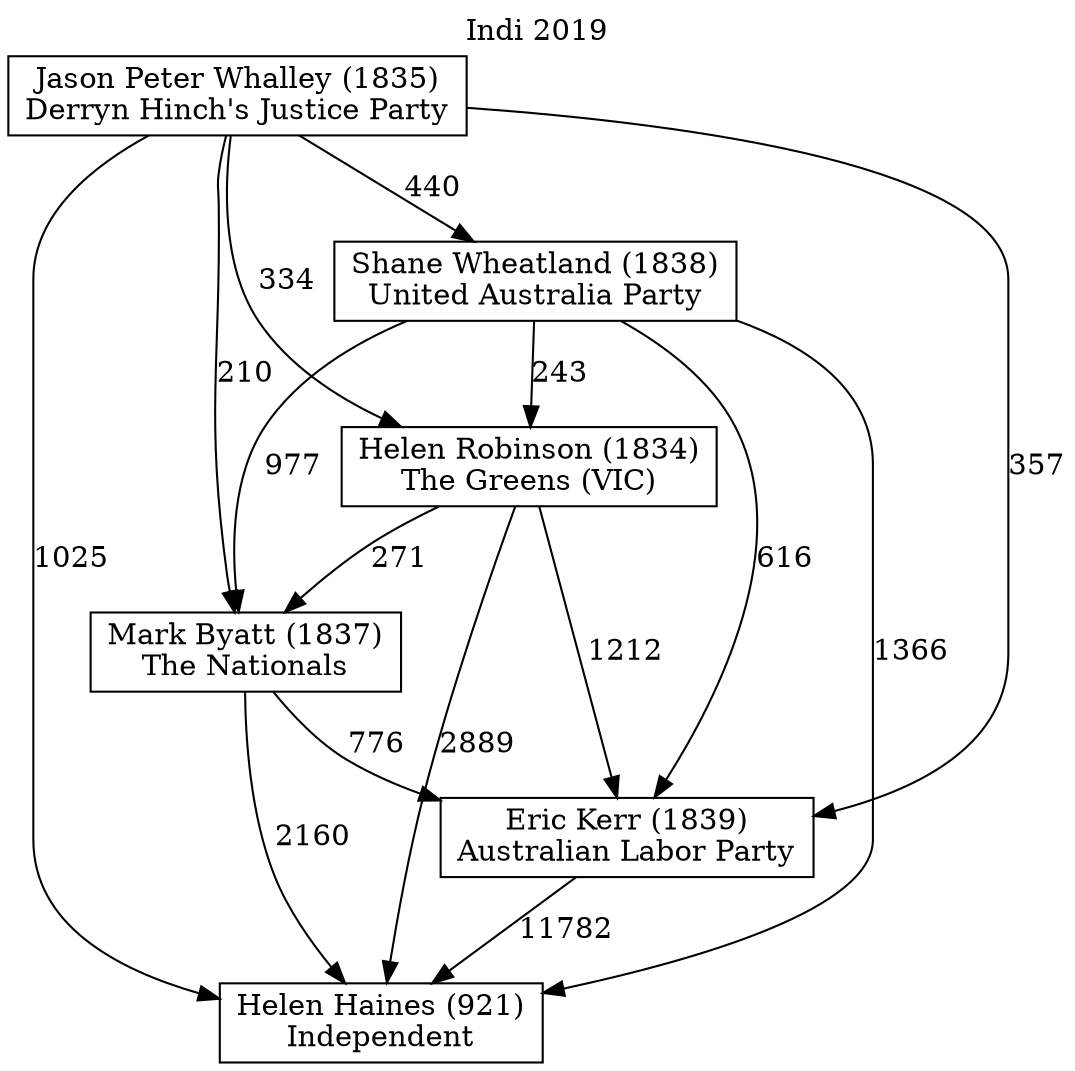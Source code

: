 // House preference flow
digraph "Helen Haines (921)_Indi_2019" {
	graph [label="Indi 2019" labelloc=t mclimit=10]
	node [shape=box]
	"Helen Haines (921)" [label="Helen Haines (921)
Independent"]
	"Eric Kerr (1839)" [label="Eric Kerr (1839)
Australian Labor Party"]
	"Mark Byatt (1837)" [label="Mark Byatt (1837)
The Nationals"]
	"Helen Robinson (1834)" [label="Helen Robinson (1834)
The Greens (VIC)"]
	"Shane Wheatland (1838)" [label="Shane Wheatland (1838)
United Australia Party"]
	"Jason Peter Whalley (1835)" [label="Jason Peter Whalley (1835)
Derryn Hinch's Justice Party"]
	"Eric Kerr (1839)" -> "Helen Haines (921)" [label=11782]
	"Mark Byatt (1837)" -> "Eric Kerr (1839)" [label=776]
	"Helen Robinson (1834)" -> "Mark Byatt (1837)" [label=271]
	"Shane Wheatland (1838)" -> "Helen Robinson (1834)" [label=243]
	"Jason Peter Whalley (1835)" -> "Shane Wheatland (1838)" [label=440]
	"Mark Byatt (1837)" -> "Helen Haines (921)" [label=2160]
	"Helen Robinson (1834)" -> "Helen Haines (921)" [label=2889]
	"Shane Wheatland (1838)" -> "Helen Haines (921)" [label=1366]
	"Jason Peter Whalley (1835)" -> "Helen Haines (921)" [label=1025]
	"Jason Peter Whalley (1835)" -> "Helen Robinson (1834)" [label=334]
	"Shane Wheatland (1838)" -> "Mark Byatt (1837)" [label=977]
	"Jason Peter Whalley (1835)" -> "Mark Byatt (1837)" [label=210]
	"Helen Robinson (1834)" -> "Eric Kerr (1839)" [label=1212]
	"Shane Wheatland (1838)" -> "Eric Kerr (1839)" [label=616]
	"Jason Peter Whalley (1835)" -> "Eric Kerr (1839)" [label=357]
}
